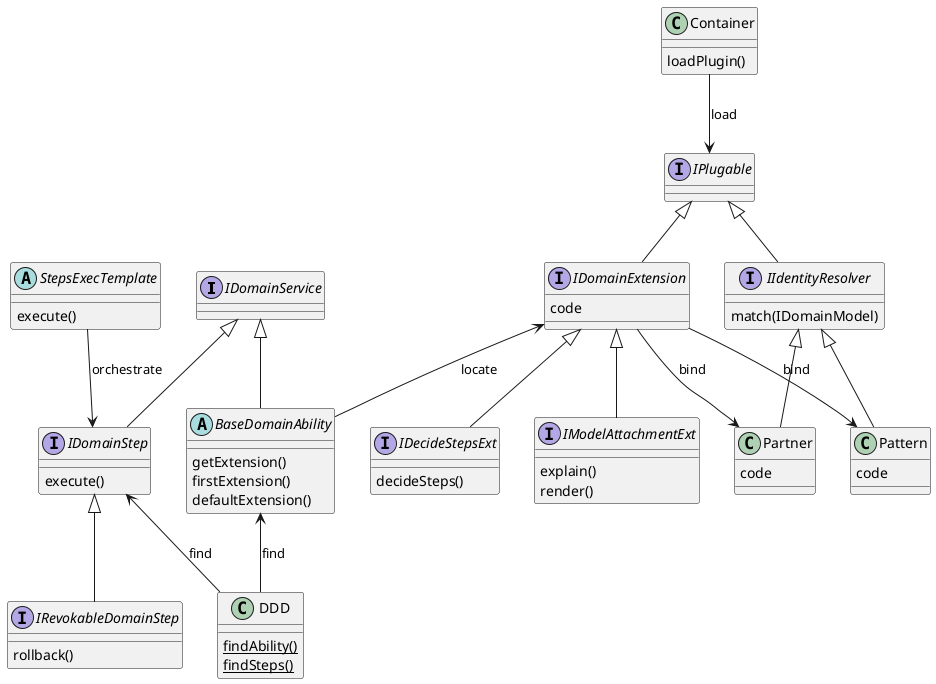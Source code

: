 @startuml
skinparam handwritten false
skinparam shadowing<<with_shadow>> true
' left to right direction

interface IDomainService
interface IDomainStep
IDomainStep : execute()
interface IDecideStepsExt
interface IRevokableDomainStep
IRevokableDomainStep : rollback()
interface IIdentityResolver
interface IDomainExtension
interface IPlugable
IPlugable <|-- IDomainExtension
IPlugable <|-- IIdentityResolver
interface IModelAttachmentExt
IModelAttachmentExt : explain()
IModelAttachmentExt : render()
abstract StepsExecTemplate
abstract BaseDomainAbility
BaseDomainAbility : getExtension()
BaseDomainAbility : firstExtension()
BaseDomainAbility : defaultExtension()
StepsExecTemplate : execute()
DDD : {static} findAbility()
DDD : {static} findSteps()
IDecideStepsExt : decideSteps()
IIdentityResolver : match(IDomainModel)

IDomainService <|-- IDomainStep
IDomainStep <|-- IRevokableDomainStep
IDomainService <|-- BaseDomainAbility

IDomainExtension <|-- IDecideStepsExt
IDomainExtension <|-- IModelAttachmentExt

IIdentityResolver <|-- Pattern
IIdentityResolver <|-- Partner

BaseDomainAbility <-- DDD: find
IDomainStep <-- DDD: find

IDomainExtension <-- BaseDomainAbility: locate

IDomainExtension --> Pattern: bind
IDomainExtension --> Partner: bind

Container : loadPlugin()

Container --> IPlugable : load

Partner : code
Pattern : code
IDomainExtension : code

StepsExecTemplate --> IDomainStep: orchestrate
@enduml
